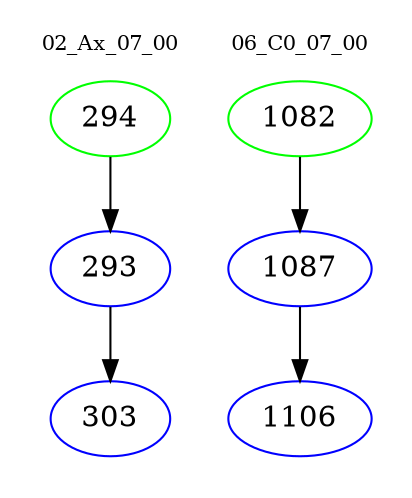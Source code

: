 digraph{
subgraph cluster_0 {
color = white
label = "02_Ax_07_00";
fontsize=10;
T0_294 [label="294", color="green"]
T0_294 -> T0_293 [color="black"]
T0_293 [label="293", color="blue"]
T0_293 -> T0_303 [color="black"]
T0_303 [label="303", color="blue"]
}
subgraph cluster_1 {
color = white
label = "06_C0_07_00";
fontsize=10;
T1_1082 [label="1082", color="green"]
T1_1082 -> T1_1087 [color="black"]
T1_1087 [label="1087", color="blue"]
T1_1087 -> T1_1106 [color="black"]
T1_1106 [label="1106", color="blue"]
}
}
